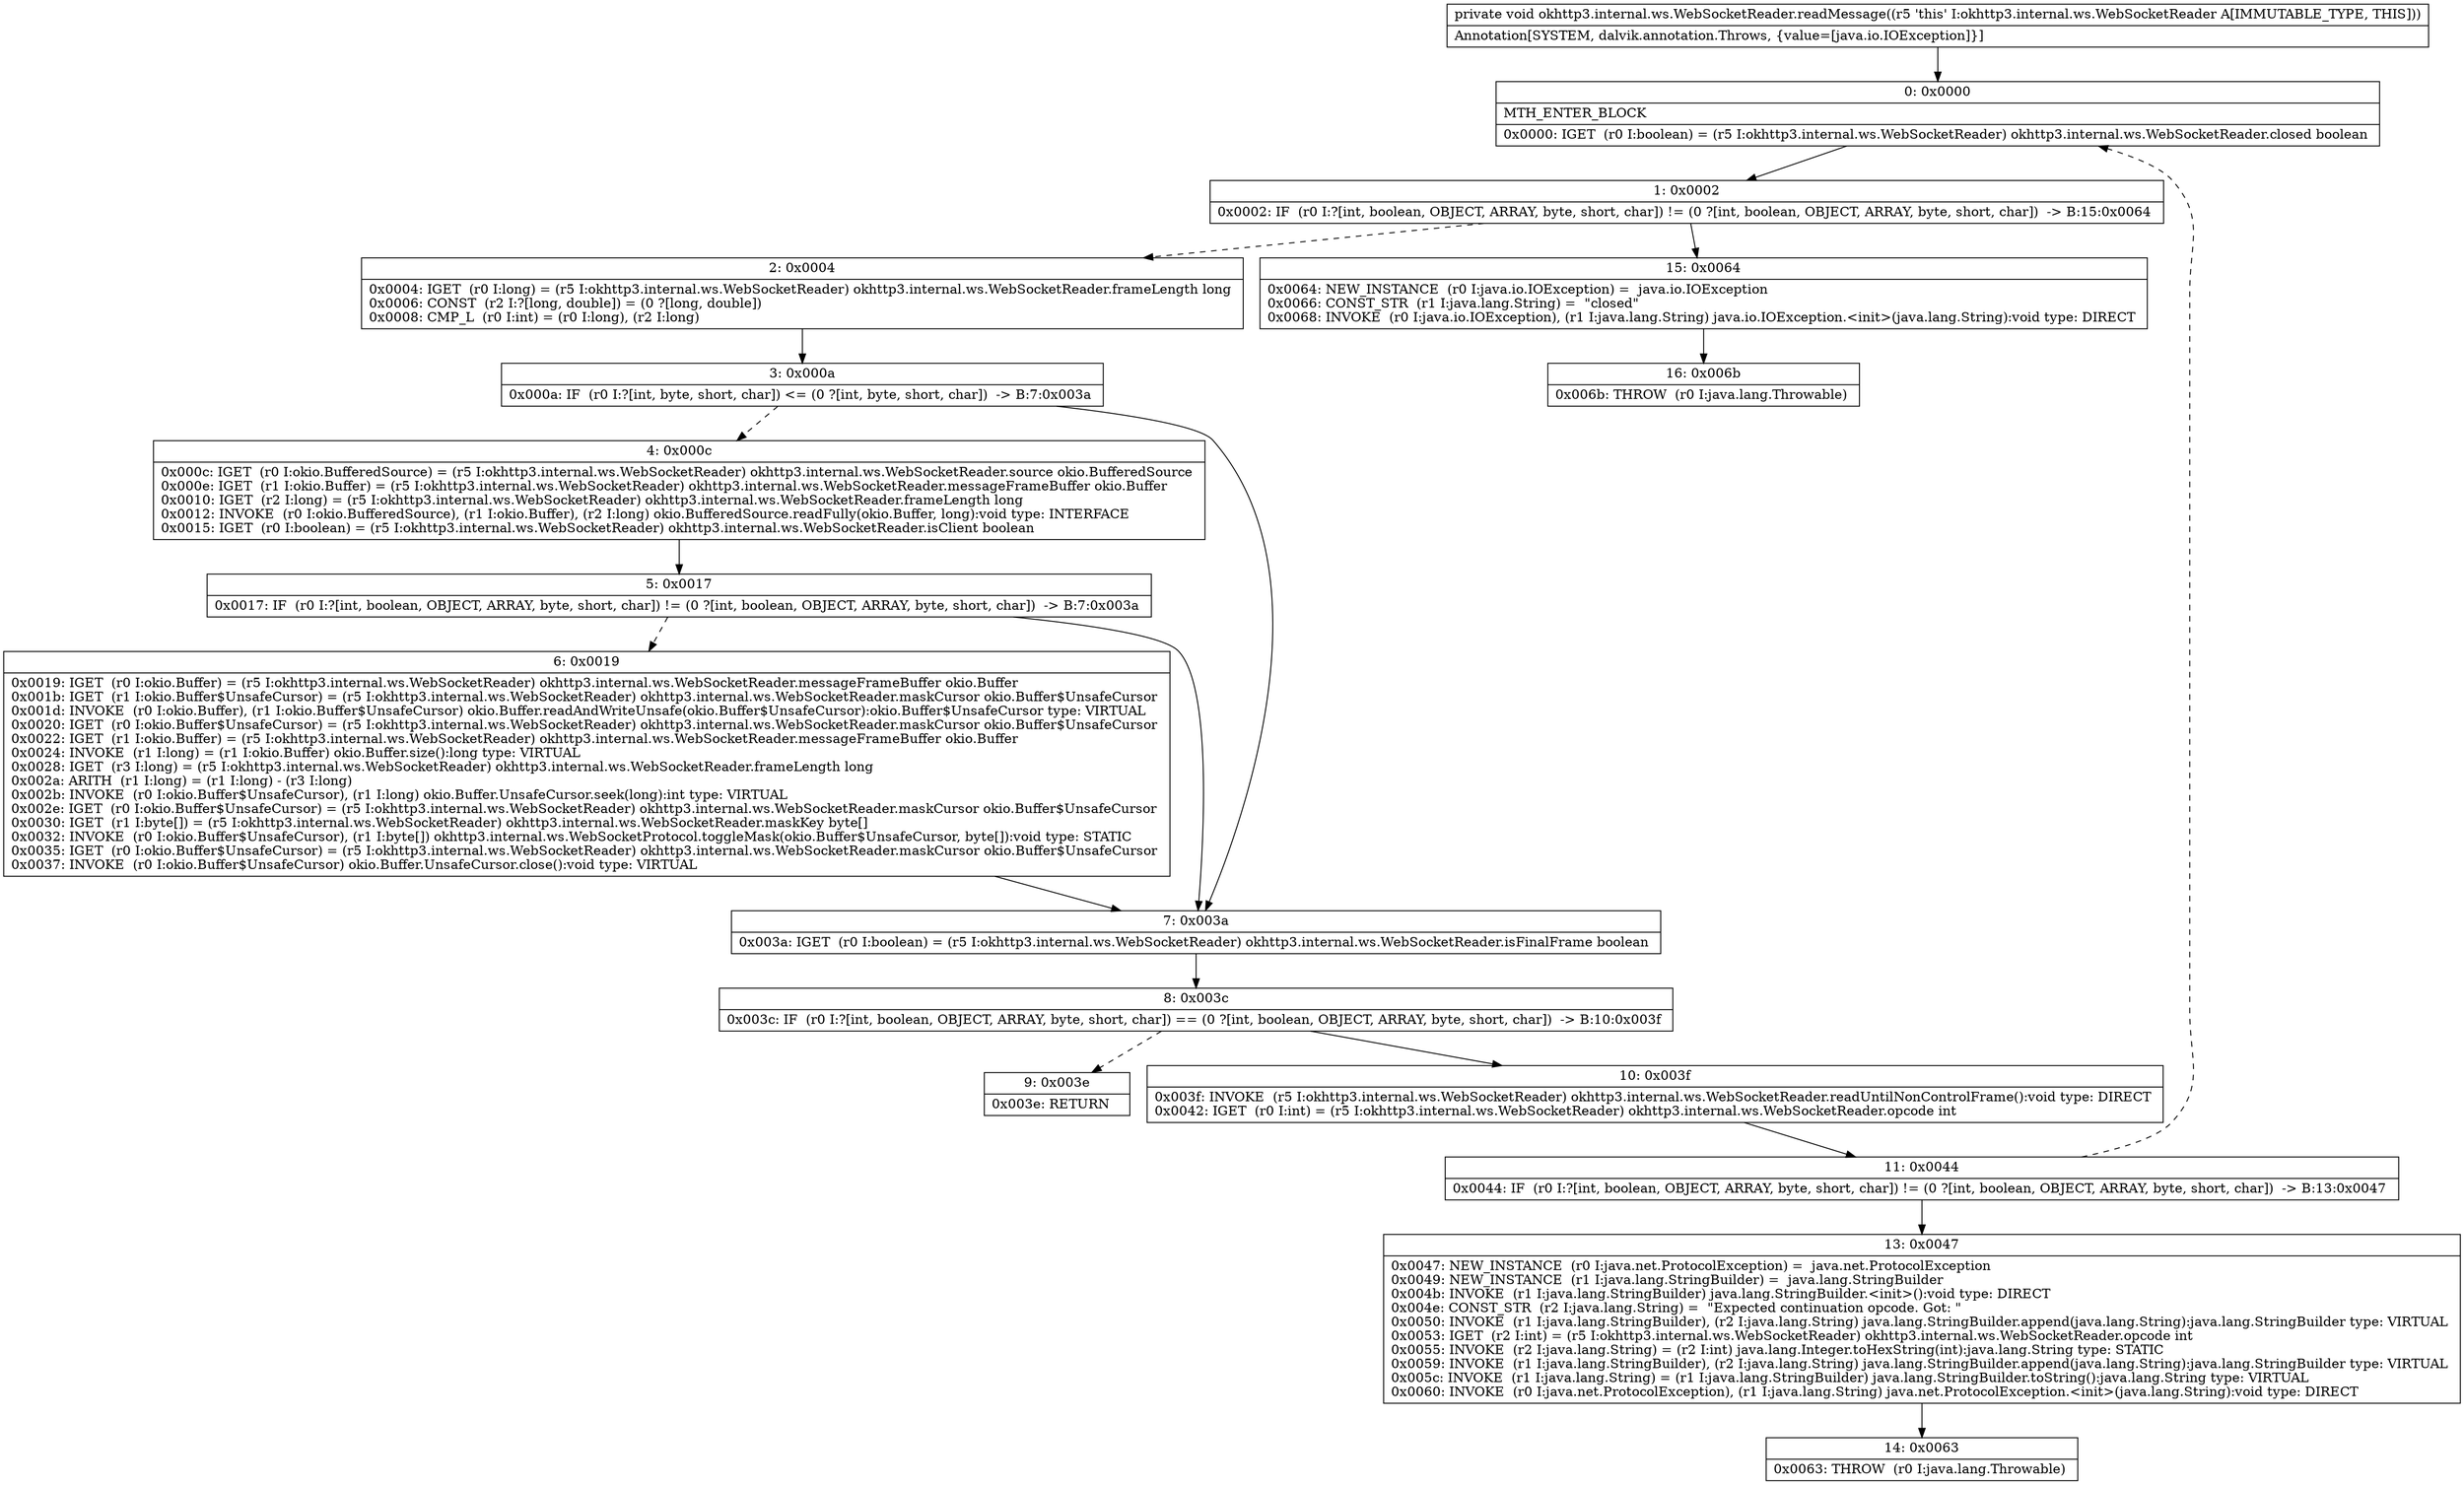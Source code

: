 digraph "CFG forokhttp3.internal.ws.WebSocketReader.readMessage()V" {
Node_0 [shape=record,label="{0\:\ 0x0000|MTH_ENTER_BLOCK\l|0x0000: IGET  (r0 I:boolean) = (r5 I:okhttp3.internal.ws.WebSocketReader) okhttp3.internal.ws.WebSocketReader.closed boolean \l}"];
Node_1 [shape=record,label="{1\:\ 0x0002|0x0002: IF  (r0 I:?[int, boolean, OBJECT, ARRAY, byte, short, char]) != (0 ?[int, boolean, OBJECT, ARRAY, byte, short, char])  \-\> B:15:0x0064 \l}"];
Node_2 [shape=record,label="{2\:\ 0x0004|0x0004: IGET  (r0 I:long) = (r5 I:okhttp3.internal.ws.WebSocketReader) okhttp3.internal.ws.WebSocketReader.frameLength long \l0x0006: CONST  (r2 I:?[long, double]) = (0 ?[long, double]) \l0x0008: CMP_L  (r0 I:int) = (r0 I:long), (r2 I:long) \l}"];
Node_3 [shape=record,label="{3\:\ 0x000a|0x000a: IF  (r0 I:?[int, byte, short, char]) \<= (0 ?[int, byte, short, char])  \-\> B:7:0x003a \l}"];
Node_4 [shape=record,label="{4\:\ 0x000c|0x000c: IGET  (r0 I:okio.BufferedSource) = (r5 I:okhttp3.internal.ws.WebSocketReader) okhttp3.internal.ws.WebSocketReader.source okio.BufferedSource \l0x000e: IGET  (r1 I:okio.Buffer) = (r5 I:okhttp3.internal.ws.WebSocketReader) okhttp3.internal.ws.WebSocketReader.messageFrameBuffer okio.Buffer \l0x0010: IGET  (r2 I:long) = (r5 I:okhttp3.internal.ws.WebSocketReader) okhttp3.internal.ws.WebSocketReader.frameLength long \l0x0012: INVOKE  (r0 I:okio.BufferedSource), (r1 I:okio.Buffer), (r2 I:long) okio.BufferedSource.readFully(okio.Buffer, long):void type: INTERFACE \l0x0015: IGET  (r0 I:boolean) = (r5 I:okhttp3.internal.ws.WebSocketReader) okhttp3.internal.ws.WebSocketReader.isClient boolean \l}"];
Node_5 [shape=record,label="{5\:\ 0x0017|0x0017: IF  (r0 I:?[int, boolean, OBJECT, ARRAY, byte, short, char]) != (0 ?[int, boolean, OBJECT, ARRAY, byte, short, char])  \-\> B:7:0x003a \l}"];
Node_6 [shape=record,label="{6\:\ 0x0019|0x0019: IGET  (r0 I:okio.Buffer) = (r5 I:okhttp3.internal.ws.WebSocketReader) okhttp3.internal.ws.WebSocketReader.messageFrameBuffer okio.Buffer \l0x001b: IGET  (r1 I:okio.Buffer$UnsafeCursor) = (r5 I:okhttp3.internal.ws.WebSocketReader) okhttp3.internal.ws.WebSocketReader.maskCursor okio.Buffer$UnsafeCursor \l0x001d: INVOKE  (r0 I:okio.Buffer), (r1 I:okio.Buffer$UnsafeCursor) okio.Buffer.readAndWriteUnsafe(okio.Buffer$UnsafeCursor):okio.Buffer$UnsafeCursor type: VIRTUAL \l0x0020: IGET  (r0 I:okio.Buffer$UnsafeCursor) = (r5 I:okhttp3.internal.ws.WebSocketReader) okhttp3.internal.ws.WebSocketReader.maskCursor okio.Buffer$UnsafeCursor \l0x0022: IGET  (r1 I:okio.Buffer) = (r5 I:okhttp3.internal.ws.WebSocketReader) okhttp3.internal.ws.WebSocketReader.messageFrameBuffer okio.Buffer \l0x0024: INVOKE  (r1 I:long) = (r1 I:okio.Buffer) okio.Buffer.size():long type: VIRTUAL \l0x0028: IGET  (r3 I:long) = (r5 I:okhttp3.internal.ws.WebSocketReader) okhttp3.internal.ws.WebSocketReader.frameLength long \l0x002a: ARITH  (r1 I:long) = (r1 I:long) \- (r3 I:long) \l0x002b: INVOKE  (r0 I:okio.Buffer$UnsafeCursor), (r1 I:long) okio.Buffer.UnsafeCursor.seek(long):int type: VIRTUAL \l0x002e: IGET  (r0 I:okio.Buffer$UnsafeCursor) = (r5 I:okhttp3.internal.ws.WebSocketReader) okhttp3.internal.ws.WebSocketReader.maskCursor okio.Buffer$UnsafeCursor \l0x0030: IGET  (r1 I:byte[]) = (r5 I:okhttp3.internal.ws.WebSocketReader) okhttp3.internal.ws.WebSocketReader.maskKey byte[] \l0x0032: INVOKE  (r0 I:okio.Buffer$UnsafeCursor), (r1 I:byte[]) okhttp3.internal.ws.WebSocketProtocol.toggleMask(okio.Buffer$UnsafeCursor, byte[]):void type: STATIC \l0x0035: IGET  (r0 I:okio.Buffer$UnsafeCursor) = (r5 I:okhttp3.internal.ws.WebSocketReader) okhttp3.internal.ws.WebSocketReader.maskCursor okio.Buffer$UnsafeCursor \l0x0037: INVOKE  (r0 I:okio.Buffer$UnsafeCursor) okio.Buffer.UnsafeCursor.close():void type: VIRTUAL \l}"];
Node_7 [shape=record,label="{7\:\ 0x003a|0x003a: IGET  (r0 I:boolean) = (r5 I:okhttp3.internal.ws.WebSocketReader) okhttp3.internal.ws.WebSocketReader.isFinalFrame boolean \l}"];
Node_8 [shape=record,label="{8\:\ 0x003c|0x003c: IF  (r0 I:?[int, boolean, OBJECT, ARRAY, byte, short, char]) == (0 ?[int, boolean, OBJECT, ARRAY, byte, short, char])  \-\> B:10:0x003f \l}"];
Node_9 [shape=record,label="{9\:\ 0x003e|0x003e: RETURN   \l}"];
Node_10 [shape=record,label="{10\:\ 0x003f|0x003f: INVOKE  (r5 I:okhttp3.internal.ws.WebSocketReader) okhttp3.internal.ws.WebSocketReader.readUntilNonControlFrame():void type: DIRECT \l0x0042: IGET  (r0 I:int) = (r5 I:okhttp3.internal.ws.WebSocketReader) okhttp3.internal.ws.WebSocketReader.opcode int \l}"];
Node_11 [shape=record,label="{11\:\ 0x0044|0x0044: IF  (r0 I:?[int, boolean, OBJECT, ARRAY, byte, short, char]) != (0 ?[int, boolean, OBJECT, ARRAY, byte, short, char])  \-\> B:13:0x0047 \l}"];
Node_13 [shape=record,label="{13\:\ 0x0047|0x0047: NEW_INSTANCE  (r0 I:java.net.ProtocolException) =  java.net.ProtocolException \l0x0049: NEW_INSTANCE  (r1 I:java.lang.StringBuilder) =  java.lang.StringBuilder \l0x004b: INVOKE  (r1 I:java.lang.StringBuilder) java.lang.StringBuilder.\<init\>():void type: DIRECT \l0x004e: CONST_STR  (r2 I:java.lang.String) =  \"Expected continuation opcode. Got: \" \l0x0050: INVOKE  (r1 I:java.lang.StringBuilder), (r2 I:java.lang.String) java.lang.StringBuilder.append(java.lang.String):java.lang.StringBuilder type: VIRTUAL \l0x0053: IGET  (r2 I:int) = (r5 I:okhttp3.internal.ws.WebSocketReader) okhttp3.internal.ws.WebSocketReader.opcode int \l0x0055: INVOKE  (r2 I:java.lang.String) = (r2 I:int) java.lang.Integer.toHexString(int):java.lang.String type: STATIC \l0x0059: INVOKE  (r1 I:java.lang.StringBuilder), (r2 I:java.lang.String) java.lang.StringBuilder.append(java.lang.String):java.lang.StringBuilder type: VIRTUAL \l0x005c: INVOKE  (r1 I:java.lang.String) = (r1 I:java.lang.StringBuilder) java.lang.StringBuilder.toString():java.lang.String type: VIRTUAL \l0x0060: INVOKE  (r0 I:java.net.ProtocolException), (r1 I:java.lang.String) java.net.ProtocolException.\<init\>(java.lang.String):void type: DIRECT \l}"];
Node_14 [shape=record,label="{14\:\ 0x0063|0x0063: THROW  (r0 I:java.lang.Throwable) \l}"];
Node_15 [shape=record,label="{15\:\ 0x0064|0x0064: NEW_INSTANCE  (r0 I:java.io.IOException) =  java.io.IOException \l0x0066: CONST_STR  (r1 I:java.lang.String) =  \"closed\" \l0x0068: INVOKE  (r0 I:java.io.IOException), (r1 I:java.lang.String) java.io.IOException.\<init\>(java.lang.String):void type: DIRECT \l}"];
Node_16 [shape=record,label="{16\:\ 0x006b|0x006b: THROW  (r0 I:java.lang.Throwable) \l}"];
MethodNode[shape=record,label="{private void okhttp3.internal.ws.WebSocketReader.readMessage((r5 'this' I:okhttp3.internal.ws.WebSocketReader A[IMMUTABLE_TYPE, THIS]))  | Annotation[SYSTEM, dalvik.annotation.Throws, \{value=[java.io.IOException]\}]\l}"];
MethodNode -> Node_0;
Node_0 -> Node_1;
Node_1 -> Node_2[style=dashed];
Node_1 -> Node_15;
Node_2 -> Node_3;
Node_3 -> Node_4[style=dashed];
Node_3 -> Node_7;
Node_4 -> Node_5;
Node_5 -> Node_6[style=dashed];
Node_5 -> Node_7;
Node_6 -> Node_7;
Node_7 -> Node_8;
Node_8 -> Node_9[style=dashed];
Node_8 -> Node_10;
Node_10 -> Node_11;
Node_11 -> Node_13;
Node_11 -> Node_0[style=dashed];
Node_13 -> Node_14;
Node_15 -> Node_16;
}

